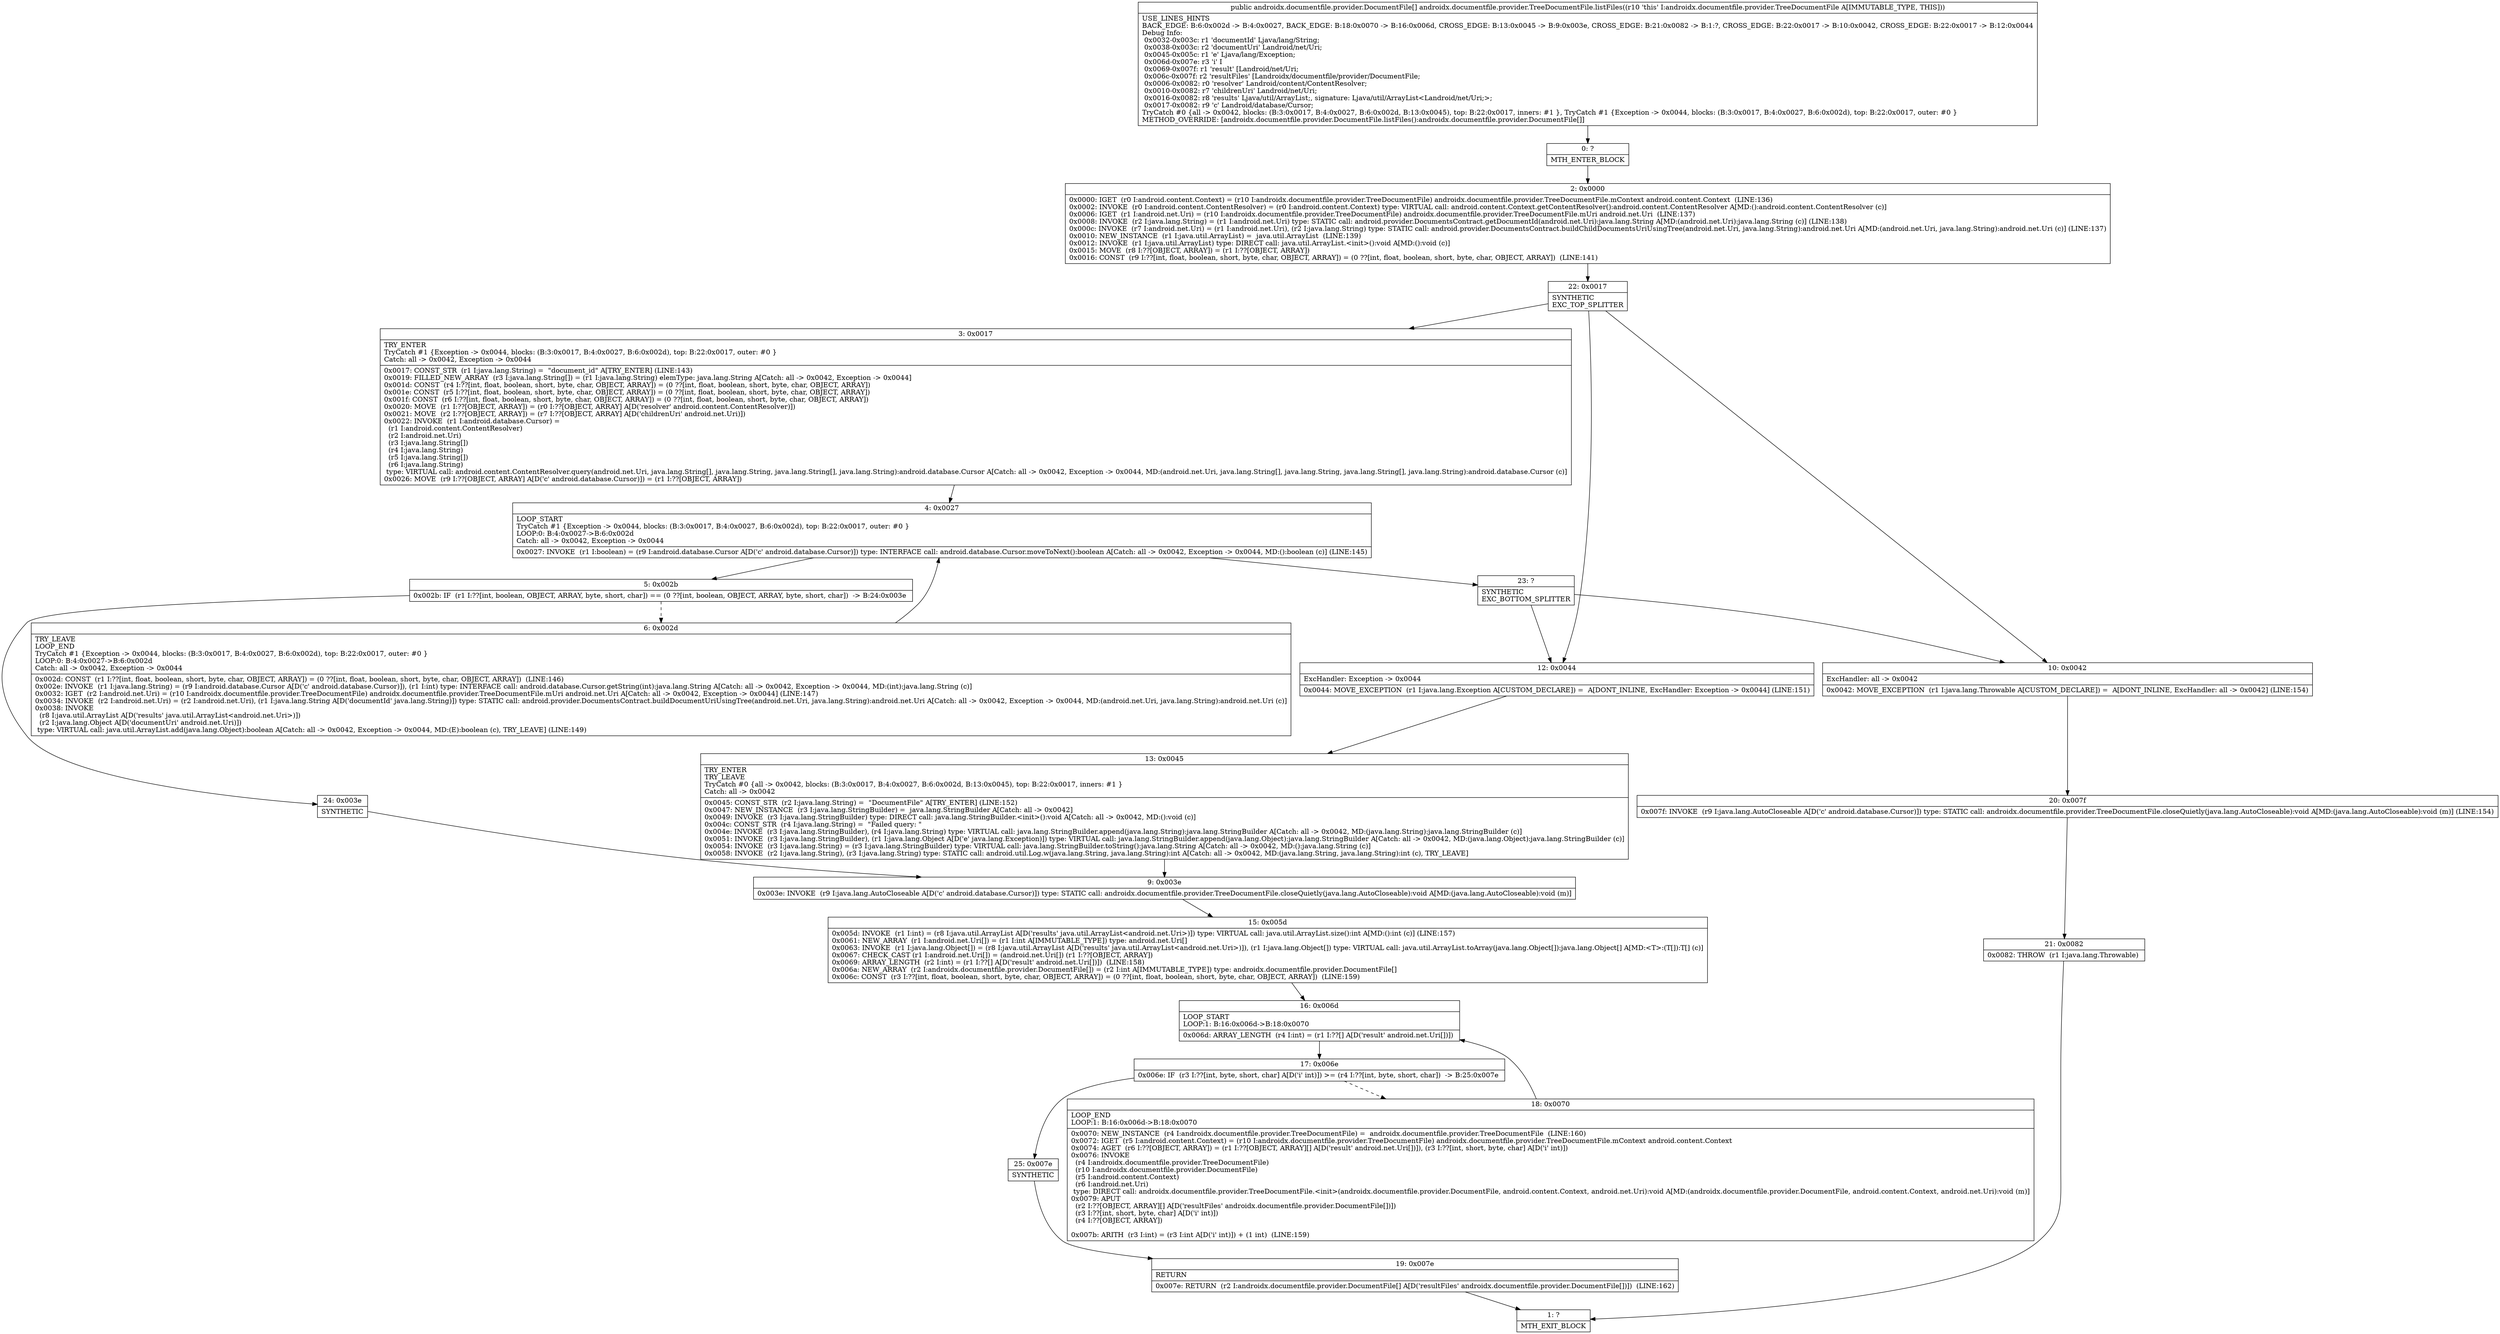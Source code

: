 digraph "CFG forandroidx.documentfile.provider.TreeDocumentFile.listFiles()[Landroidx\/documentfile\/provider\/DocumentFile;" {
Node_0 [shape=record,label="{0\:\ ?|MTH_ENTER_BLOCK\l}"];
Node_2 [shape=record,label="{2\:\ 0x0000|0x0000: IGET  (r0 I:android.content.Context) = (r10 I:androidx.documentfile.provider.TreeDocumentFile) androidx.documentfile.provider.TreeDocumentFile.mContext android.content.Context  (LINE:136)\l0x0002: INVOKE  (r0 I:android.content.ContentResolver) = (r0 I:android.content.Context) type: VIRTUAL call: android.content.Context.getContentResolver():android.content.ContentResolver A[MD:():android.content.ContentResolver (c)]\l0x0006: IGET  (r1 I:android.net.Uri) = (r10 I:androidx.documentfile.provider.TreeDocumentFile) androidx.documentfile.provider.TreeDocumentFile.mUri android.net.Uri  (LINE:137)\l0x0008: INVOKE  (r2 I:java.lang.String) = (r1 I:android.net.Uri) type: STATIC call: android.provider.DocumentsContract.getDocumentId(android.net.Uri):java.lang.String A[MD:(android.net.Uri):java.lang.String (c)] (LINE:138)\l0x000c: INVOKE  (r7 I:android.net.Uri) = (r1 I:android.net.Uri), (r2 I:java.lang.String) type: STATIC call: android.provider.DocumentsContract.buildChildDocumentsUriUsingTree(android.net.Uri, java.lang.String):android.net.Uri A[MD:(android.net.Uri, java.lang.String):android.net.Uri (c)] (LINE:137)\l0x0010: NEW_INSTANCE  (r1 I:java.util.ArrayList) =  java.util.ArrayList  (LINE:139)\l0x0012: INVOKE  (r1 I:java.util.ArrayList) type: DIRECT call: java.util.ArrayList.\<init\>():void A[MD:():void (c)]\l0x0015: MOVE  (r8 I:??[OBJECT, ARRAY]) = (r1 I:??[OBJECT, ARRAY]) \l0x0016: CONST  (r9 I:??[int, float, boolean, short, byte, char, OBJECT, ARRAY]) = (0 ??[int, float, boolean, short, byte, char, OBJECT, ARRAY])  (LINE:141)\l}"];
Node_22 [shape=record,label="{22\:\ 0x0017|SYNTHETIC\lEXC_TOP_SPLITTER\l}"];
Node_3 [shape=record,label="{3\:\ 0x0017|TRY_ENTER\lTryCatch #1 \{Exception \-\> 0x0044, blocks: (B:3:0x0017, B:4:0x0027, B:6:0x002d), top: B:22:0x0017, outer: #0 \}\lCatch: all \-\> 0x0042, Exception \-\> 0x0044\l|0x0017: CONST_STR  (r1 I:java.lang.String) =  \"document_id\" A[TRY_ENTER] (LINE:143)\l0x0019: FILLED_NEW_ARRAY  (r3 I:java.lang.String[]) = (r1 I:java.lang.String) elemType: java.lang.String A[Catch: all \-\> 0x0042, Exception \-\> 0x0044]\l0x001d: CONST  (r4 I:??[int, float, boolean, short, byte, char, OBJECT, ARRAY]) = (0 ??[int, float, boolean, short, byte, char, OBJECT, ARRAY]) \l0x001e: CONST  (r5 I:??[int, float, boolean, short, byte, char, OBJECT, ARRAY]) = (0 ??[int, float, boolean, short, byte, char, OBJECT, ARRAY]) \l0x001f: CONST  (r6 I:??[int, float, boolean, short, byte, char, OBJECT, ARRAY]) = (0 ??[int, float, boolean, short, byte, char, OBJECT, ARRAY]) \l0x0020: MOVE  (r1 I:??[OBJECT, ARRAY]) = (r0 I:??[OBJECT, ARRAY] A[D('resolver' android.content.ContentResolver)]) \l0x0021: MOVE  (r2 I:??[OBJECT, ARRAY]) = (r7 I:??[OBJECT, ARRAY] A[D('childrenUri' android.net.Uri)]) \l0x0022: INVOKE  (r1 I:android.database.Cursor) = \l  (r1 I:android.content.ContentResolver)\l  (r2 I:android.net.Uri)\l  (r3 I:java.lang.String[])\l  (r4 I:java.lang.String)\l  (r5 I:java.lang.String[])\l  (r6 I:java.lang.String)\l type: VIRTUAL call: android.content.ContentResolver.query(android.net.Uri, java.lang.String[], java.lang.String, java.lang.String[], java.lang.String):android.database.Cursor A[Catch: all \-\> 0x0042, Exception \-\> 0x0044, MD:(android.net.Uri, java.lang.String[], java.lang.String, java.lang.String[], java.lang.String):android.database.Cursor (c)]\l0x0026: MOVE  (r9 I:??[OBJECT, ARRAY] A[D('c' android.database.Cursor)]) = (r1 I:??[OBJECT, ARRAY]) \l}"];
Node_4 [shape=record,label="{4\:\ 0x0027|LOOP_START\lTryCatch #1 \{Exception \-\> 0x0044, blocks: (B:3:0x0017, B:4:0x0027, B:6:0x002d), top: B:22:0x0017, outer: #0 \}\lLOOP:0: B:4:0x0027\-\>B:6:0x002d\lCatch: all \-\> 0x0042, Exception \-\> 0x0044\l|0x0027: INVOKE  (r1 I:boolean) = (r9 I:android.database.Cursor A[D('c' android.database.Cursor)]) type: INTERFACE call: android.database.Cursor.moveToNext():boolean A[Catch: all \-\> 0x0042, Exception \-\> 0x0044, MD:():boolean (c)] (LINE:145)\l}"];
Node_5 [shape=record,label="{5\:\ 0x002b|0x002b: IF  (r1 I:??[int, boolean, OBJECT, ARRAY, byte, short, char]) == (0 ??[int, boolean, OBJECT, ARRAY, byte, short, char])  \-\> B:24:0x003e \l}"];
Node_6 [shape=record,label="{6\:\ 0x002d|TRY_LEAVE\lLOOP_END\lTryCatch #1 \{Exception \-\> 0x0044, blocks: (B:3:0x0017, B:4:0x0027, B:6:0x002d), top: B:22:0x0017, outer: #0 \}\lLOOP:0: B:4:0x0027\-\>B:6:0x002d\lCatch: all \-\> 0x0042, Exception \-\> 0x0044\l|0x002d: CONST  (r1 I:??[int, float, boolean, short, byte, char, OBJECT, ARRAY]) = (0 ??[int, float, boolean, short, byte, char, OBJECT, ARRAY])  (LINE:146)\l0x002e: INVOKE  (r1 I:java.lang.String) = (r9 I:android.database.Cursor A[D('c' android.database.Cursor)]), (r1 I:int) type: INTERFACE call: android.database.Cursor.getString(int):java.lang.String A[Catch: all \-\> 0x0042, Exception \-\> 0x0044, MD:(int):java.lang.String (c)]\l0x0032: IGET  (r2 I:android.net.Uri) = (r10 I:androidx.documentfile.provider.TreeDocumentFile) androidx.documentfile.provider.TreeDocumentFile.mUri android.net.Uri A[Catch: all \-\> 0x0042, Exception \-\> 0x0044] (LINE:147)\l0x0034: INVOKE  (r2 I:android.net.Uri) = (r2 I:android.net.Uri), (r1 I:java.lang.String A[D('documentId' java.lang.String)]) type: STATIC call: android.provider.DocumentsContract.buildDocumentUriUsingTree(android.net.Uri, java.lang.String):android.net.Uri A[Catch: all \-\> 0x0042, Exception \-\> 0x0044, MD:(android.net.Uri, java.lang.String):android.net.Uri (c)]\l0x0038: INVOKE  \l  (r8 I:java.util.ArrayList A[D('results' java.util.ArrayList\<android.net.Uri\>)])\l  (r2 I:java.lang.Object A[D('documentUri' android.net.Uri)])\l type: VIRTUAL call: java.util.ArrayList.add(java.lang.Object):boolean A[Catch: all \-\> 0x0042, Exception \-\> 0x0044, MD:(E):boolean (c), TRY_LEAVE] (LINE:149)\l}"];
Node_24 [shape=record,label="{24\:\ 0x003e|SYNTHETIC\l}"];
Node_9 [shape=record,label="{9\:\ 0x003e|0x003e: INVOKE  (r9 I:java.lang.AutoCloseable A[D('c' android.database.Cursor)]) type: STATIC call: androidx.documentfile.provider.TreeDocumentFile.closeQuietly(java.lang.AutoCloseable):void A[MD:(java.lang.AutoCloseable):void (m)]\l}"];
Node_15 [shape=record,label="{15\:\ 0x005d|0x005d: INVOKE  (r1 I:int) = (r8 I:java.util.ArrayList A[D('results' java.util.ArrayList\<android.net.Uri\>)]) type: VIRTUAL call: java.util.ArrayList.size():int A[MD:():int (c)] (LINE:157)\l0x0061: NEW_ARRAY  (r1 I:android.net.Uri[]) = (r1 I:int A[IMMUTABLE_TYPE]) type: android.net.Uri[] \l0x0063: INVOKE  (r1 I:java.lang.Object[]) = (r8 I:java.util.ArrayList A[D('results' java.util.ArrayList\<android.net.Uri\>)]), (r1 I:java.lang.Object[]) type: VIRTUAL call: java.util.ArrayList.toArray(java.lang.Object[]):java.lang.Object[] A[MD:\<T\>:(T[]):T[] (c)]\l0x0067: CHECK_CAST (r1 I:android.net.Uri[]) = (android.net.Uri[]) (r1 I:??[OBJECT, ARRAY]) \l0x0069: ARRAY_LENGTH  (r2 I:int) = (r1 I:??[] A[D('result' android.net.Uri[])])  (LINE:158)\l0x006a: NEW_ARRAY  (r2 I:androidx.documentfile.provider.DocumentFile[]) = (r2 I:int A[IMMUTABLE_TYPE]) type: androidx.documentfile.provider.DocumentFile[] \l0x006c: CONST  (r3 I:??[int, float, boolean, short, byte, char, OBJECT, ARRAY]) = (0 ??[int, float, boolean, short, byte, char, OBJECT, ARRAY])  (LINE:159)\l}"];
Node_16 [shape=record,label="{16\:\ 0x006d|LOOP_START\lLOOP:1: B:16:0x006d\-\>B:18:0x0070\l|0x006d: ARRAY_LENGTH  (r4 I:int) = (r1 I:??[] A[D('result' android.net.Uri[])]) \l}"];
Node_17 [shape=record,label="{17\:\ 0x006e|0x006e: IF  (r3 I:??[int, byte, short, char] A[D('i' int)]) \>= (r4 I:??[int, byte, short, char])  \-\> B:25:0x007e \l}"];
Node_18 [shape=record,label="{18\:\ 0x0070|LOOP_END\lLOOP:1: B:16:0x006d\-\>B:18:0x0070\l|0x0070: NEW_INSTANCE  (r4 I:androidx.documentfile.provider.TreeDocumentFile) =  androidx.documentfile.provider.TreeDocumentFile  (LINE:160)\l0x0072: IGET  (r5 I:android.content.Context) = (r10 I:androidx.documentfile.provider.TreeDocumentFile) androidx.documentfile.provider.TreeDocumentFile.mContext android.content.Context \l0x0074: AGET  (r6 I:??[OBJECT, ARRAY]) = (r1 I:??[OBJECT, ARRAY][] A[D('result' android.net.Uri[])]), (r3 I:??[int, short, byte, char] A[D('i' int)]) \l0x0076: INVOKE  \l  (r4 I:androidx.documentfile.provider.TreeDocumentFile)\l  (r10 I:androidx.documentfile.provider.DocumentFile)\l  (r5 I:android.content.Context)\l  (r6 I:android.net.Uri)\l type: DIRECT call: androidx.documentfile.provider.TreeDocumentFile.\<init\>(androidx.documentfile.provider.DocumentFile, android.content.Context, android.net.Uri):void A[MD:(androidx.documentfile.provider.DocumentFile, android.content.Context, android.net.Uri):void (m)]\l0x0079: APUT  \l  (r2 I:??[OBJECT, ARRAY][] A[D('resultFiles' androidx.documentfile.provider.DocumentFile[])])\l  (r3 I:??[int, short, byte, char] A[D('i' int)])\l  (r4 I:??[OBJECT, ARRAY])\l \l0x007b: ARITH  (r3 I:int) = (r3 I:int A[D('i' int)]) + (1 int)  (LINE:159)\l}"];
Node_25 [shape=record,label="{25\:\ 0x007e|SYNTHETIC\l}"];
Node_19 [shape=record,label="{19\:\ 0x007e|RETURN\l|0x007e: RETURN  (r2 I:androidx.documentfile.provider.DocumentFile[] A[D('resultFiles' androidx.documentfile.provider.DocumentFile[])])  (LINE:162)\l}"];
Node_1 [shape=record,label="{1\:\ ?|MTH_EXIT_BLOCK\l}"];
Node_23 [shape=record,label="{23\:\ ?|SYNTHETIC\lEXC_BOTTOM_SPLITTER\l}"];
Node_10 [shape=record,label="{10\:\ 0x0042|ExcHandler: all \-\> 0x0042\l|0x0042: MOVE_EXCEPTION  (r1 I:java.lang.Throwable A[CUSTOM_DECLARE]) =  A[DONT_INLINE, ExcHandler: all \-\> 0x0042] (LINE:154)\l}"];
Node_20 [shape=record,label="{20\:\ 0x007f|0x007f: INVOKE  (r9 I:java.lang.AutoCloseable A[D('c' android.database.Cursor)]) type: STATIC call: androidx.documentfile.provider.TreeDocumentFile.closeQuietly(java.lang.AutoCloseable):void A[MD:(java.lang.AutoCloseable):void (m)] (LINE:154)\l}"];
Node_21 [shape=record,label="{21\:\ 0x0082|0x0082: THROW  (r1 I:java.lang.Throwable) \l}"];
Node_12 [shape=record,label="{12\:\ 0x0044|ExcHandler: Exception \-\> 0x0044\l|0x0044: MOVE_EXCEPTION  (r1 I:java.lang.Exception A[CUSTOM_DECLARE]) =  A[DONT_INLINE, ExcHandler: Exception \-\> 0x0044] (LINE:151)\l}"];
Node_13 [shape=record,label="{13\:\ 0x0045|TRY_ENTER\lTRY_LEAVE\lTryCatch #0 \{all \-\> 0x0042, blocks: (B:3:0x0017, B:4:0x0027, B:6:0x002d, B:13:0x0045), top: B:22:0x0017, inners: #1 \}\lCatch: all \-\> 0x0042\l|0x0045: CONST_STR  (r2 I:java.lang.String) =  \"DocumentFile\" A[TRY_ENTER] (LINE:152)\l0x0047: NEW_INSTANCE  (r3 I:java.lang.StringBuilder) =  java.lang.StringBuilder A[Catch: all \-\> 0x0042]\l0x0049: INVOKE  (r3 I:java.lang.StringBuilder) type: DIRECT call: java.lang.StringBuilder.\<init\>():void A[Catch: all \-\> 0x0042, MD:():void (c)]\l0x004c: CONST_STR  (r4 I:java.lang.String) =  \"Failed query: \" \l0x004e: INVOKE  (r3 I:java.lang.StringBuilder), (r4 I:java.lang.String) type: VIRTUAL call: java.lang.StringBuilder.append(java.lang.String):java.lang.StringBuilder A[Catch: all \-\> 0x0042, MD:(java.lang.String):java.lang.StringBuilder (c)]\l0x0051: INVOKE  (r3 I:java.lang.StringBuilder), (r1 I:java.lang.Object A[D('e' java.lang.Exception)]) type: VIRTUAL call: java.lang.StringBuilder.append(java.lang.Object):java.lang.StringBuilder A[Catch: all \-\> 0x0042, MD:(java.lang.Object):java.lang.StringBuilder (c)]\l0x0054: INVOKE  (r3 I:java.lang.String) = (r3 I:java.lang.StringBuilder) type: VIRTUAL call: java.lang.StringBuilder.toString():java.lang.String A[Catch: all \-\> 0x0042, MD:():java.lang.String (c)]\l0x0058: INVOKE  (r2 I:java.lang.String), (r3 I:java.lang.String) type: STATIC call: android.util.Log.w(java.lang.String, java.lang.String):int A[Catch: all \-\> 0x0042, MD:(java.lang.String, java.lang.String):int (c), TRY_LEAVE]\l}"];
MethodNode[shape=record,label="{public androidx.documentfile.provider.DocumentFile[] androidx.documentfile.provider.TreeDocumentFile.listFiles((r10 'this' I:androidx.documentfile.provider.TreeDocumentFile A[IMMUTABLE_TYPE, THIS]))  | USE_LINES_HINTS\lBACK_EDGE: B:6:0x002d \-\> B:4:0x0027, BACK_EDGE: B:18:0x0070 \-\> B:16:0x006d, CROSS_EDGE: B:13:0x0045 \-\> B:9:0x003e, CROSS_EDGE: B:21:0x0082 \-\> B:1:?, CROSS_EDGE: B:22:0x0017 \-\> B:10:0x0042, CROSS_EDGE: B:22:0x0017 \-\> B:12:0x0044\lDebug Info:\l  0x0032\-0x003c: r1 'documentId' Ljava\/lang\/String;\l  0x0038\-0x003c: r2 'documentUri' Landroid\/net\/Uri;\l  0x0045\-0x005c: r1 'e' Ljava\/lang\/Exception;\l  0x006d\-0x007e: r3 'i' I\l  0x0069\-0x007f: r1 'result' [Landroid\/net\/Uri;\l  0x006c\-0x007f: r2 'resultFiles' [Landroidx\/documentfile\/provider\/DocumentFile;\l  0x0006\-0x0082: r0 'resolver' Landroid\/content\/ContentResolver;\l  0x0010\-0x0082: r7 'childrenUri' Landroid\/net\/Uri;\l  0x0016\-0x0082: r8 'results' Ljava\/util\/ArrayList;, signature: Ljava\/util\/ArrayList\<Landroid\/net\/Uri;\>;\l  0x0017\-0x0082: r9 'c' Landroid\/database\/Cursor;\lTryCatch #0 \{all \-\> 0x0042, blocks: (B:3:0x0017, B:4:0x0027, B:6:0x002d, B:13:0x0045), top: B:22:0x0017, inners: #1 \}, TryCatch #1 \{Exception \-\> 0x0044, blocks: (B:3:0x0017, B:4:0x0027, B:6:0x002d), top: B:22:0x0017, outer: #0 \}\lMETHOD_OVERRIDE: [androidx.documentfile.provider.DocumentFile.listFiles():androidx.documentfile.provider.DocumentFile[]]\l}"];
MethodNode -> Node_0;Node_0 -> Node_2;
Node_2 -> Node_22;
Node_22 -> Node_3;
Node_22 -> Node_10;
Node_22 -> Node_12;
Node_3 -> Node_4;
Node_4 -> Node_5;
Node_4 -> Node_23;
Node_5 -> Node_6[style=dashed];
Node_5 -> Node_24;
Node_6 -> Node_4;
Node_24 -> Node_9;
Node_9 -> Node_15;
Node_15 -> Node_16;
Node_16 -> Node_17;
Node_17 -> Node_18[style=dashed];
Node_17 -> Node_25;
Node_18 -> Node_16;
Node_25 -> Node_19;
Node_19 -> Node_1;
Node_23 -> Node_12;
Node_23 -> Node_10;
Node_10 -> Node_20;
Node_20 -> Node_21;
Node_21 -> Node_1;
Node_12 -> Node_13;
Node_13 -> Node_9;
}


